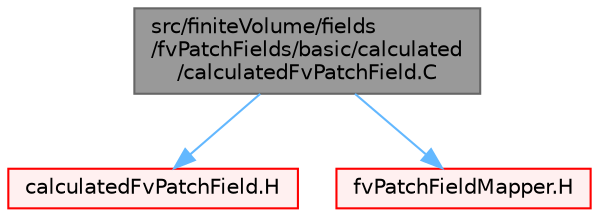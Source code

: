 digraph "src/finiteVolume/fields/fvPatchFields/basic/calculated/calculatedFvPatchField.C"
{
 // LATEX_PDF_SIZE
  bgcolor="transparent";
  edge [fontname=Helvetica,fontsize=10,labelfontname=Helvetica,labelfontsize=10];
  node [fontname=Helvetica,fontsize=10,shape=box,height=0.2,width=0.4];
  Node1 [id="Node000001",label="src/finiteVolume/fields\l/fvPatchFields/basic/calculated\l/calculatedFvPatchField.C",height=0.2,width=0.4,color="gray40", fillcolor="grey60", style="filled", fontcolor="black",tooltip=" "];
  Node1 -> Node2 [id="edge1_Node000001_Node000002",color="steelblue1",style="solid",tooltip=" "];
  Node2 [id="Node000002",label="calculatedFvPatchField.H",height=0.2,width=0.4,color="red", fillcolor="#FFF0F0", style="filled",URL="$calculatedFvPatchField_8H.html",tooltip=" "];
  Node1 -> Node266 [id="edge2_Node000001_Node000266",color="steelblue1",style="solid",tooltip=" "];
  Node266 [id="Node000266",label="fvPatchFieldMapper.H",height=0.2,width=0.4,color="red", fillcolor="#FFF0F0", style="filled",URL="$fvPatchFieldMapper_8H.html",tooltip=" "];
}
